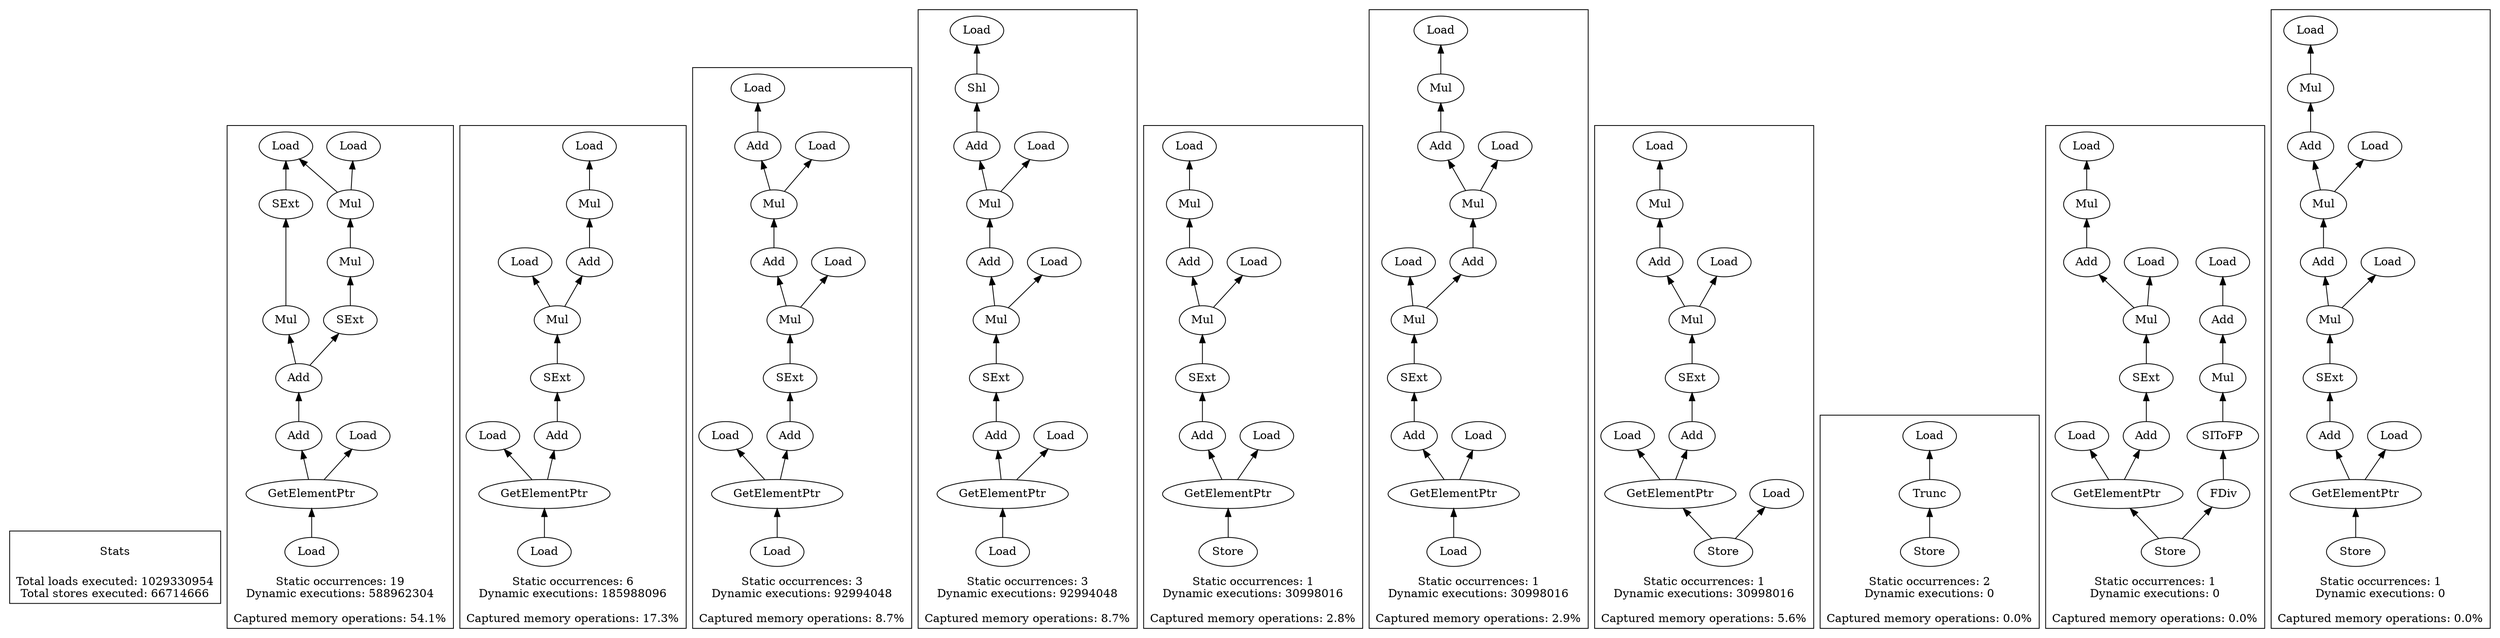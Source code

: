 strict digraph {
rankdir=BT
subgraph {
Stats [shape=plaintext]
cluster=true
label="Total loads executed: 1029330954\nTotal stores executed: 66714666"
}
subgraph {
"0_625" [label="GetElementPtr"]
"0_624" [label="Add"]
"0_625" -> "0_624"
"0_515" [label="Mul"]
"0_457" [label="SExt"]
"0_515" -> "0_457"
"0_474" [label="Mul"]
"0_436" [label="Mul"]
"0_474" -> "0_436"
"0_514" [label="Load"]
"0_625" -> "0_514"
{
rank=min
comment=<Ids: 626, 632, 641, 648, 651, 655, 659, 667, 670, 675, 679, 687, 690, 694, 698, 706, 713, 720, 731>
"0_626" [label="Load"]
}
"0_626" -> "0_625"
"0_426" [label="Load"]
"0_457" -> "0_426"
"0_436" -> "0_426"
"0_483" [label="SExt"]
"0_483" -> "0_474"
"0_516" [label="Add"]
"0_516" -> "0_483"
"0_624" -> "0_516"
"0_516" -> "0_515"
"0_423" [label="Load"]
"0_436" -> "0_423"
cluster=true
label="Static occurrences: 19\nDynamic executions: 588962304\n\nCaptured memory operations: 54.1%"
}
subgraph {
"1_622" [label="GetElementPtr"]
"1_506" [label="Load"]
"1_622" -> "1_506"
"1_513" [label="Mul"]
"1_509" [label="Load"]
"1_513" -> "1_509"
"1_621" [label="Add"]
"1_605" [label="SExt"]
"1_621" -> "1_605"
{
rank=min
comment=<Ids: 623, 645, 703, 724, 736, 777>
"1_623" [label="Load"]
}
"1_623" -> "1_622"
"1_512" [label="Add"]
"1_513" -> "1_512"
"1_605" -> "1_513"
"1_622" -> "1_621"
"1_510" [label="Mul"]
"1_512" -> "1_510"
"1_508" [label="Load"]
"1_510" -> "1_508"
cluster=true
label="Static occurrences: 6\nDynamic executions: 185988096\n\nCaptured memory operations: 17.3%"
}
subgraph {
"2_628" [label="GetElementPtr"]
"2_506" [label="Load"]
"2_628" -> "2_506"
"2_520" [label="Add"]
"2_518" [label="Mul"]
"2_520" -> "2_518"
"2_606" [label="SExt"]
"2_521" [label="Mul"]
"2_606" -> "2_521"
"2_627" [label="Add"]
"2_627" -> "2_606"
{
rank=min
comment=<Ids: 629, 664, 710>
"2_629" [label="Load"]
}
"2_629" -> "2_628"
"2_628" -> "2_627"
"2_509" [label="Load"]
"2_521" -> "2_509"
"2_521" -> "2_520"
"2_517" [label="Add"]
"2_507" [label="Load"]
"2_517" -> "2_507"
"2_518" -> "2_517"
"2_508" [label="Load"]
"2_518" -> "2_508"
cluster=true
label="Static occurrences: 3\nDynamic executions: 92994048\n\nCaptured memory operations: 8.7%"
}
subgraph {
"3_527" [label="Mul"]
"3_526" [label="Add"]
"3_527" -> "3_526"
"3_529" [label="Add"]
"3_529" -> "3_527"
"3_635" [label="Add"]
"3_607" [label="SExt"]
"3_635" -> "3_607"
"3_530" [label="Mul"]
"3_509" [label="Load"]
"3_530" -> "3_509"
"3_508" [label="Load"]
"3_527" -> "3_508"
{
rank=min
comment=<Ids: 637, 684, 717>
"3_637" [label="Load"]
}
"3_636" [label="GetElementPtr"]
"3_637" -> "3_636"
"3_525" [label="Shl"]
"3_526" -> "3_525"
"3_636" -> "3_635"
"3_530" -> "3_529"
"3_607" -> "3_530"
"3_507" [label="Load"]
"3_525" -> "3_507"
"3_506" [label="Load"]
"3_636" -> "3_506"
cluster=true
label="Static occurrences: 3\nDynamic executions: 92994048\n\nCaptured memory operations: 8.7%"
}
subgraph {
"4_742" [label="GetElementPtr"]
"4_741" [label="Add"]
"4_742" -> "4_741"
"4_603" [label="Add"]
"4_601" [label="Mul"]
"4_603" -> "4_601"
"4_604" [label="Mul"]
"4_604" -> "4_603"
{
rank=min
comment=<Ids: 743>
"4_743" [label="Store"]
}
"4_743" -> "4_742"
"4_617" [label="SExt"]
"4_741" -> "4_617"
"4_599" [label="Load"]
"4_601" -> "4_599"
"4_600" [label="Load"]
"4_604" -> "4_600"
"4_617" -> "4_604"
"4_598" [label="Load"]
"4_742" -> "4_598"
cluster=true
label="Static occurrences: 1\nDynamic executions: 30998016\n\nCaptured memory operations: 2.8%"
}
subgraph {
"5_587" [label="Mul"]
"5_586" [label="Add"]
"5_587" -> "5_586"
"5_615" [label="SExt"]
"5_590" [label="Mul"]
"5_615" -> "5_590"
"5_508" [label="Load"]
"5_587" -> "5_508"
"5_509" [label="Load"]
"5_590" -> "5_509"
"5_726" [label="Add"]
"5_726" -> "5_615"
"5_727" [label="GetElementPtr"]
"5_506" [label="Load"]
"5_727" -> "5_506"
"5_585" [label="Mul"]
"5_586" -> "5_585"
"5_589" [label="Add"]
"5_589" -> "5_587"
{
rank=min
comment=<Ids: 728>
"5_728" [label="Load"]
}
"5_728" -> "5_727"
"5_590" -> "5_589"
"5_507" [label="Load"]
"5_585" -> "5_507"
"5_727" -> "5_726"
cluster=true
label="Static occurrences: 1\nDynamic executions: 30998016\n\nCaptured memory operations: 2.9%"
}
subgraph {
{
rank=min
comment=<Ids: 780>
"6_780" [label="Store"]
}
"6_779" [label="GetElementPtr"]
"6_780" -> "6_779"
"6_770" [label="Mul"]
"6_769" [label="Add"]
"6_770" -> "6_769"
"6_777" [label="Load"]
"6_780" -> "6_777"
"6_767" [label="Load"]
"6_779" -> "6_767"
"6_778" [label="Add"]
"6_772" [label="SExt"]
"6_778" -> "6_772"
"6_772" -> "6_770"
"6_756" [label="Mul"]
"6_769" -> "6_756"
"6_779" -> "6_778"
"6_426" [label="Load"]
"6_770" -> "6_426"
"6_423" [label="Load"]
"6_756" -> "6_423"
cluster=true
label="Static occurrences: 1\nDynamic executions: 30998016\n\nCaptured memory operations: 5.6%"
}
subgraph {
"7_868" [label="Trunc"]
"7_866" [label="Load"]
"7_868" -> "7_866"
{
rank=min
comment=<Ids: 869, 873>
"7_869" [label="Store"]
}
"7_869" -> "7_868"
cluster=true
label="Static occurrences: 2\nDynamic executions: 0\n\nCaptured memory operations: 0.0%"
}
subgraph {
"8_366" [label="GetElementPtr"]
"8_358" [label="Load"]
"8_366" -> "8_358"
"8_361" [label="Mul"]
"8_360" [label="Add"]
"8_361" -> "8_360"
"8_341" [label="Add"]
"8_334" [label="Load"]
"8_341" -> "8_334"
"8_365" [label="Add"]
"8_362" [label="SExt"]
"8_365" -> "8_362"
"8_343" [label="SIToFP"]
"8_342" [label="Mul"]
"8_343" -> "8_342"
"8_352" [label="FDiv"]
"8_352" -> "8_343"
{
rank=min
comment=<Ids: 367>
"8_367" [label="Store"]
}
"8_367" -> "8_352"
"8_353" [label="Mul"]
"8_338" [label="Load"]
"8_353" -> "8_338"
"8_366" -> "8_365"
"8_360" -> "8_353"
"8_367" -> "8_366"
"8_342" -> "8_341"
"8_348" [label="Load"]
"8_361" -> "8_348"
"8_362" -> "8_361"
cluster=true
label="Static occurrences: 1\nDynamic executions: 0\n\nCaptured memory operations: 0.0%"
}
subgraph {
"9_393" [label="Add"]
"9_386" [label="Mul"]
"9_393" -> "9_386"
"9_407" [label="GetElementPtr"]
"9_406" [label="Add"]
"9_407" -> "9_406"
"9_394" [label="Mul"]
"9_394" -> "9_393"
"9_402" [label="Mul"]
"9_401" [label="Add"]
"9_402" -> "9_401"
"9_403" [label="SExt"]
"9_403" -> "9_402"
"9_383" [label="Load"]
"9_394" -> "9_383"
"9_379" [label="Load"]
"9_386" -> "9_379"
"9_391" [label="Load"]
"9_402" -> "9_391"
"9_399" [label="Load"]
"9_407" -> "9_399"
{
rank=min
comment=<Ids: 408>
"9_408" [label="Store"]
}
"9_408" -> "9_407"
"9_406" -> "9_403"
"9_401" -> "9_394"
cluster=true
label="Static occurrences: 1\nDynamic executions: 0\n\nCaptured memory operations: 0.0%"
}
}
